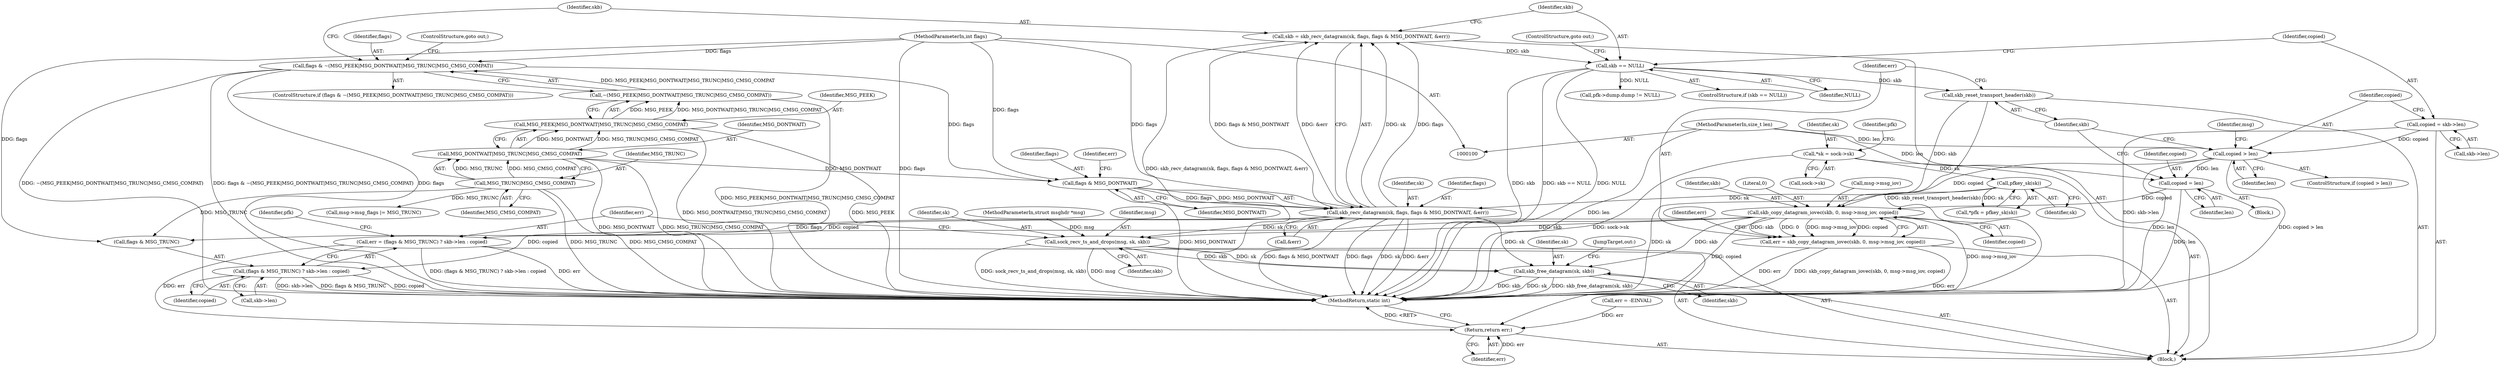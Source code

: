 digraph "0_linux_f3d3342602f8bcbf37d7c46641cb9bca7618eb1c_19@API" {
"1000174" [label="(Call,skb_copy_datagram_iovec(skb, 0, msg->msg_iov, copied))"];
"1000170" [label="(Call,skb_reset_transport_header(skb))"];
"1000148" [label="(Call,skb == NULL)"];
"1000137" [label="(Call,skb = skb_recv_datagram(sk, flags, flags & MSG_DONTWAIT, &err))"];
"1000139" [label="(Call,skb_recv_datagram(sk, flags, flags & MSG_DONTWAIT, &err))"];
"1000116" [label="(Call,pfkey_sk(sk))"];
"1000108" [label="(Call,*sk = sock->sk)"];
"1000142" [label="(Call,flags & MSG_DONTWAIT)"];
"1000126" [label="(Call,flags & ~(MSG_PEEK|MSG_DONTWAIT|MSG_TRUNC|MSG_CMSG_COMPAT))"];
"1000105" [label="(MethodParameterIn,int flags)"];
"1000128" [label="(Call,~(MSG_PEEK|MSG_DONTWAIT|MSG_TRUNC|MSG_CMSG_COMPAT))"];
"1000129" [label="(Call,MSG_PEEK|MSG_DONTWAIT|MSG_TRUNC|MSG_CMSG_COMPAT)"];
"1000131" [label="(Call,MSG_DONTWAIT|MSG_TRUNC|MSG_CMSG_COMPAT)"];
"1000133" [label="(Call,MSG_TRUNC|MSG_CMSG_COMPAT)"];
"1000158" [label="(Call,copied > len)"];
"1000152" [label="(Call,copied = skb->len)"];
"1000104" [label="(MethodParameterIn,size_t len)"];
"1000167" [label="(Call,copied = len)"];
"1000172" [label="(Call,err = skb_copy_datagram_iovec(skb, 0, msg->msg_iov, copied))"];
"1000225" [label="(Return,return err;)"];
"1000184" [label="(Call,sock_recv_ts_and_drops(msg, sk, skb))"];
"1000221" [label="(Call,skb_free_datagram(sk, skb))"];
"1000188" [label="(Call,err = (flags & MSG_TRUNC) ? skb->len : copied)"];
"1000190" [label="(Call,(flags & MSG_TRUNC) ? skb->len : copied)"];
"1000142" [label="(Call,flags & MSG_DONTWAIT)"];
"1000175" [label="(Identifier,skb)"];
"1000170" [label="(Call,skb_reset_transport_header(skb))"];
"1000149" [label="(Identifier,skb)"];
"1000139" [label="(Call,skb_recv_datagram(sk, flags, flags & MSG_DONTWAIT, &err))"];
"1000158" [label="(Call,copied > len)"];
"1000200" [label="(Call,pfk->dump.dump != NULL)"];
"1000129" [label="(Call,MSG_PEEK|MSG_DONTWAIT|MSG_TRUNC|MSG_CMSG_COMPAT)"];
"1000130" [label="(Identifier,MSG_PEEK)"];
"1000161" [label="(Block,)"];
"1000114" [label="(Call,*pfk = pfkey_sk(sk))"];
"1000169" [label="(Identifier,len)"];
"1000160" [label="(Identifier,len)"];
"1000106" [label="(Block,)"];
"1000172" [label="(Call,err = skb_copy_datagram_iovec(skb, 0, msg->msg_iov, copied))"];
"1000162" [label="(Call,msg->msg_flags |= MSG_TRUNC)"];
"1000159" [label="(Identifier,copied)"];
"1000105" [label="(MethodParameterIn,int flags)"];
"1000103" [label="(MethodParameterIn,struct msghdr *msg)"];
"1000203" [label="(Identifier,pfk)"];
"1000132" [label="(Identifier,MSG_DONTWAIT)"];
"1000125" [label="(ControlStructure,if (flags & ~(MSG_PEEK|MSG_DONTWAIT|MSG_TRUNC|MSG_CMSG_COMPAT)))"];
"1000167" [label="(Call,copied = len)"];
"1000224" [label="(JumpTarget,out:)"];
"1000143" [label="(Identifier,flags)"];
"1000180" [label="(Identifier,copied)"];
"1000157" [label="(ControlStructure,if (copied > len))"];
"1000171" [label="(Identifier,skb)"];
"1000108" [label="(Call,*sk = sock->sk)"];
"1000115" [label="(Identifier,pfk)"];
"1000134" [label="(Identifier,MSG_TRUNC)"];
"1000140" [label="(Identifier,sk)"];
"1000173" [label="(Identifier,err)"];
"1000144" [label="(Identifier,MSG_DONTWAIT)"];
"1000104" [label="(MethodParameterIn,size_t len)"];
"1000189" [label="(Identifier,err)"];
"1000126" [label="(Call,flags & ~(MSG_PEEK|MSG_DONTWAIT|MSG_TRUNC|MSG_CMSG_COMPAT))"];
"1000226" [label="(Identifier,err)"];
"1000147" [label="(ControlStructure,if (skb == NULL))"];
"1000117" [label="(Identifier,sk)"];
"1000141" [label="(Identifier,flags)"];
"1000174" [label="(Call,skb_copy_datagram_iovec(skb, 0, msg->msg_iov, copied))"];
"1000176" [label="(Literal,0)"];
"1000150" [label="(Identifier,NULL)"];
"1000110" [label="(Call,sock->sk)"];
"1000185" [label="(Identifier,msg)"];
"1000186" [label="(Identifier,sk)"];
"1000135" [label="(Identifier,MSG_CMSG_COMPAT)"];
"1000168" [label="(Identifier,copied)"];
"1000222" [label="(Identifier,sk)"];
"1000128" [label="(Call,~(MSG_PEEK|MSG_DONTWAIT|MSG_TRUNC|MSG_CMSG_COMPAT))"];
"1000136" [label="(ControlStructure,goto out;)"];
"1000116" [label="(Call,pfkey_sk(sk))"];
"1000133" [label="(Call,MSG_TRUNC|MSG_CMSG_COMPAT)"];
"1000187" [label="(Identifier,skb)"];
"1000184" [label="(Call,sock_recv_ts_and_drops(msg, sk, skb))"];
"1000188" [label="(Call,err = (flags & MSG_TRUNC) ? skb->len : copied)"];
"1000227" [label="(MethodReturn,static int)"];
"1000191" [label="(Call,flags & MSG_TRUNC)"];
"1000223" [label="(Identifier,skb)"];
"1000190" [label="(Call,(flags & MSG_TRUNC) ? skb->len : copied)"];
"1000109" [label="(Identifier,sk)"];
"1000194" [label="(Call,skb->len)"];
"1000152" [label="(Call,copied = skb->len)"];
"1000177" [label="(Call,msg->msg_iov)"];
"1000138" [label="(Identifier,skb)"];
"1000225" [label="(Return,return err;)"];
"1000127" [label="(Identifier,flags)"];
"1000164" [label="(Identifier,msg)"];
"1000154" [label="(Call,skb->len)"];
"1000131" [label="(Call,MSG_DONTWAIT|MSG_TRUNC|MSG_CMSG_COMPAT)"];
"1000182" [label="(Identifier,err)"];
"1000121" [label="(Call,err = -EINVAL)"];
"1000137" [label="(Call,skb = skb_recv_datagram(sk, flags, flags & MSG_DONTWAIT, &err))"];
"1000197" [label="(Identifier,copied)"];
"1000146" [label="(Identifier,err)"];
"1000148" [label="(Call,skb == NULL)"];
"1000153" [label="(Identifier,copied)"];
"1000221" [label="(Call,skb_free_datagram(sk, skb))"];
"1000145" [label="(Call,&err)"];
"1000151" [label="(ControlStructure,goto out;)"];
"1000174" -> "1000172"  [label="AST: "];
"1000174" -> "1000180"  [label="CFG: "];
"1000175" -> "1000174"  [label="AST: "];
"1000176" -> "1000174"  [label="AST: "];
"1000177" -> "1000174"  [label="AST: "];
"1000180" -> "1000174"  [label="AST: "];
"1000172" -> "1000174"  [label="CFG: "];
"1000174" -> "1000227"  [label="DDG: copied"];
"1000174" -> "1000227"  [label="DDG: msg->msg_iov"];
"1000174" -> "1000172"  [label="DDG: skb"];
"1000174" -> "1000172"  [label="DDG: 0"];
"1000174" -> "1000172"  [label="DDG: msg->msg_iov"];
"1000174" -> "1000172"  [label="DDG: copied"];
"1000170" -> "1000174"  [label="DDG: skb"];
"1000158" -> "1000174"  [label="DDG: copied"];
"1000167" -> "1000174"  [label="DDG: copied"];
"1000174" -> "1000184"  [label="DDG: skb"];
"1000174" -> "1000188"  [label="DDG: copied"];
"1000174" -> "1000190"  [label="DDG: copied"];
"1000174" -> "1000221"  [label="DDG: skb"];
"1000170" -> "1000106"  [label="AST: "];
"1000170" -> "1000171"  [label="CFG: "];
"1000171" -> "1000170"  [label="AST: "];
"1000173" -> "1000170"  [label="CFG: "];
"1000170" -> "1000227"  [label="DDG: skb_reset_transport_header(skb)"];
"1000148" -> "1000170"  [label="DDG: skb"];
"1000148" -> "1000147"  [label="AST: "];
"1000148" -> "1000150"  [label="CFG: "];
"1000149" -> "1000148"  [label="AST: "];
"1000150" -> "1000148"  [label="AST: "];
"1000151" -> "1000148"  [label="CFG: "];
"1000153" -> "1000148"  [label="CFG: "];
"1000148" -> "1000227"  [label="DDG: skb"];
"1000148" -> "1000227"  [label="DDG: skb == NULL"];
"1000148" -> "1000227"  [label="DDG: NULL"];
"1000137" -> "1000148"  [label="DDG: skb"];
"1000148" -> "1000200"  [label="DDG: NULL"];
"1000137" -> "1000106"  [label="AST: "];
"1000137" -> "1000139"  [label="CFG: "];
"1000138" -> "1000137"  [label="AST: "];
"1000139" -> "1000137"  [label="AST: "];
"1000149" -> "1000137"  [label="CFG: "];
"1000137" -> "1000227"  [label="DDG: skb_recv_datagram(sk, flags, flags & MSG_DONTWAIT, &err)"];
"1000139" -> "1000137"  [label="DDG: sk"];
"1000139" -> "1000137"  [label="DDG: flags"];
"1000139" -> "1000137"  [label="DDG: flags & MSG_DONTWAIT"];
"1000139" -> "1000137"  [label="DDG: &err"];
"1000139" -> "1000145"  [label="CFG: "];
"1000140" -> "1000139"  [label="AST: "];
"1000141" -> "1000139"  [label="AST: "];
"1000142" -> "1000139"  [label="AST: "];
"1000145" -> "1000139"  [label="AST: "];
"1000139" -> "1000227"  [label="DDG: flags & MSG_DONTWAIT"];
"1000139" -> "1000227"  [label="DDG: flags"];
"1000139" -> "1000227"  [label="DDG: sk"];
"1000139" -> "1000227"  [label="DDG: &err"];
"1000116" -> "1000139"  [label="DDG: sk"];
"1000142" -> "1000139"  [label="DDG: flags"];
"1000142" -> "1000139"  [label="DDG: MSG_DONTWAIT"];
"1000105" -> "1000139"  [label="DDG: flags"];
"1000139" -> "1000184"  [label="DDG: sk"];
"1000139" -> "1000191"  [label="DDG: flags"];
"1000139" -> "1000221"  [label="DDG: sk"];
"1000116" -> "1000114"  [label="AST: "];
"1000116" -> "1000117"  [label="CFG: "];
"1000117" -> "1000116"  [label="AST: "];
"1000114" -> "1000116"  [label="CFG: "];
"1000116" -> "1000227"  [label="DDG: sk"];
"1000116" -> "1000114"  [label="DDG: sk"];
"1000108" -> "1000116"  [label="DDG: sk"];
"1000108" -> "1000106"  [label="AST: "];
"1000108" -> "1000110"  [label="CFG: "];
"1000109" -> "1000108"  [label="AST: "];
"1000110" -> "1000108"  [label="AST: "];
"1000115" -> "1000108"  [label="CFG: "];
"1000108" -> "1000227"  [label="DDG: sock->sk"];
"1000142" -> "1000144"  [label="CFG: "];
"1000143" -> "1000142"  [label="AST: "];
"1000144" -> "1000142"  [label="AST: "];
"1000146" -> "1000142"  [label="CFG: "];
"1000142" -> "1000227"  [label="DDG: MSG_DONTWAIT"];
"1000126" -> "1000142"  [label="DDG: flags"];
"1000105" -> "1000142"  [label="DDG: flags"];
"1000131" -> "1000142"  [label="DDG: MSG_DONTWAIT"];
"1000126" -> "1000125"  [label="AST: "];
"1000126" -> "1000128"  [label="CFG: "];
"1000127" -> "1000126"  [label="AST: "];
"1000128" -> "1000126"  [label="AST: "];
"1000136" -> "1000126"  [label="CFG: "];
"1000138" -> "1000126"  [label="CFG: "];
"1000126" -> "1000227"  [label="DDG: ~(MSG_PEEK|MSG_DONTWAIT|MSG_TRUNC|MSG_CMSG_COMPAT)"];
"1000126" -> "1000227"  [label="DDG: flags & ~(MSG_PEEK|MSG_DONTWAIT|MSG_TRUNC|MSG_CMSG_COMPAT)"];
"1000126" -> "1000227"  [label="DDG: flags"];
"1000105" -> "1000126"  [label="DDG: flags"];
"1000128" -> "1000126"  [label="DDG: MSG_PEEK|MSG_DONTWAIT|MSG_TRUNC|MSG_CMSG_COMPAT"];
"1000105" -> "1000100"  [label="AST: "];
"1000105" -> "1000227"  [label="DDG: flags"];
"1000105" -> "1000191"  [label="DDG: flags"];
"1000128" -> "1000129"  [label="CFG: "];
"1000129" -> "1000128"  [label="AST: "];
"1000128" -> "1000227"  [label="DDG: MSG_PEEK|MSG_DONTWAIT|MSG_TRUNC|MSG_CMSG_COMPAT"];
"1000129" -> "1000128"  [label="DDG: MSG_PEEK"];
"1000129" -> "1000128"  [label="DDG: MSG_DONTWAIT|MSG_TRUNC|MSG_CMSG_COMPAT"];
"1000129" -> "1000131"  [label="CFG: "];
"1000130" -> "1000129"  [label="AST: "];
"1000131" -> "1000129"  [label="AST: "];
"1000129" -> "1000227"  [label="DDG: MSG_PEEK"];
"1000129" -> "1000227"  [label="DDG: MSG_DONTWAIT|MSG_TRUNC|MSG_CMSG_COMPAT"];
"1000131" -> "1000129"  [label="DDG: MSG_DONTWAIT"];
"1000131" -> "1000129"  [label="DDG: MSG_TRUNC|MSG_CMSG_COMPAT"];
"1000131" -> "1000133"  [label="CFG: "];
"1000132" -> "1000131"  [label="AST: "];
"1000133" -> "1000131"  [label="AST: "];
"1000131" -> "1000227"  [label="DDG: MSG_DONTWAIT"];
"1000131" -> "1000227"  [label="DDG: MSG_TRUNC|MSG_CMSG_COMPAT"];
"1000133" -> "1000131"  [label="DDG: MSG_TRUNC"];
"1000133" -> "1000131"  [label="DDG: MSG_CMSG_COMPAT"];
"1000133" -> "1000135"  [label="CFG: "];
"1000134" -> "1000133"  [label="AST: "];
"1000135" -> "1000133"  [label="AST: "];
"1000133" -> "1000227"  [label="DDG: MSG_TRUNC"];
"1000133" -> "1000227"  [label="DDG: MSG_CMSG_COMPAT"];
"1000133" -> "1000162"  [label="DDG: MSG_TRUNC"];
"1000133" -> "1000191"  [label="DDG: MSG_TRUNC"];
"1000158" -> "1000157"  [label="AST: "];
"1000158" -> "1000160"  [label="CFG: "];
"1000159" -> "1000158"  [label="AST: "];
"1000160" -> "1000158"  [label="AST: "];
"1000164" -> "1000158"  [label="CFG: "];
"1000171" -> "1000158"  [label="CFG: "];
"1000158" -> "1000227"  [label="DDG: len"];
"1000158" -> "1000227"  [label="DDG: copied > len"];
"1000152" -> "1000158"  [label="DDG: copied"];
"1000104" -> "1000158"  [label="DDG: len"];
"1000158" -> "1000167"  [label="DDG: len"];
"1000152" -> "1000106"  [label="AST: "];
"1000152" -> "1000154"  [label="CFG: "];
"1000153" -> "1000152"  [label="AST: "];
"1000154" -> "1000152"  [label="AST: "];
"1000159" -> "1000152"  [label="CFG: "];
"1000152" -> "1000227"  [label="DDG: skb->len"];
"1000104" -> "1000100"  [label="AST: "];
"1000104" -> "1000227"  [label="DDG: len"];
"1000104" -> "1000167"  [label="DDG: len"];
"1000167" -> "1000161"  [label="AST: "];
"1000167" -> "1000169"  [label="CFG: "];
"1000168" -> "1000167"  [label="AST: "];
"1000169" -> "1000167"  [label="AST: "];
"1000171" -> "1000167"  [label="CFG: "];
"1000167" -> "1000227"  [label="DDG: len"];
"1000172" -> "1000106"  [label="AST: "];
"1000173" -> "1000172"  [label="AST: "];
"1000182" -> "1000172"  [label="CFG: "];
"1000172" -> "1000227"  [label="DDG: err"];
"1000172" -> "1000227"  [label="DDG: skb_copy_datagram_iovec(skb, 0, msg->msg_iov, copied)"];
"1000172" -> "1000225"  [label="DDG: err"];
"1000225" -> "1000106"  [label="AST: "];
"1000225" -> "1000226"  [label="CFG: "];
"1000226" -> "1000225"  [label="AST: "];
"1000227" -> "1000225"  [label="CFG: "];
"1000225" -> "1000227"  [label="DDG: <RET>"];
"1000226" -> "1000225"  [label="DDG: err"];
"1000188" -> "1000225"  [label="DDG: err"];
"1000121" -> "1000225"  [label="DDG: err"];
"1000184" -> "1000106"  [label="AST: "];
"1000184" -> "1000187"  [label="CFG: "];
"1000185" -> "1000184"  [label="AST: "];
"1000186" -> "1000184"  [label="AST: "];
"1000187" -> "1000184"  [label="AST: "];
"1000189" -> "1000184"  [label="CFG: "];
"1000184" -> "1000227"  [label="DDG: msg"];
"1000184" -> "1000227"  [label="DDG: sock_recv_ts_and_drops(msg, sk, skb)"];
"1000103" -> "1000184"  [label="DDG: msg"];
"1000184" -> "1000221"  [label="DDG: sk"];
"1000184" -> "1000221"  [label="DDG: skb"];
"1000221" -> "1000106"  [label="AST: "];
"1000221" -> "1000223"  [label="CFG: "];
"1000222" -> "1000221"  [label="AST: "];
"1000223" -> "1000221"  [label="AST: "];
"1000224" -> "1000221"  [label="CFG: "];
"1000221" -> "1000227"  [label="DDG: skb_free_datagram(sk, skb)"];
"1000221" -> "1000227"  [label="DDG: skb"];
"1000221" -> "1000227"  [label="DDG: sk"];
"1000188" -> "1000106"  [label="AST: "];
"1000188" -> "1000190"  [label="CFG: "];
"1000189" -> "1000188"  [label="AST: "];
"1000190" -> "1000188"  [label="AST: "];
"1000203" -> "1000188"  [label="CFG: "];
"1000188" -> "1000227"  [label="DDG: (flags & MSG_TRUNC) ? skb->len : copied"];
"1000188" -> "1000227"  [label="DDG: err"];
"1000190" -> "1000194"  [label="CFG: "];
"1000190" -> "1000197"  [label="CFG: "];
"1000191" -> "1000190"  [label="AST: "];
"1000194" -> "1000190"  [label="AST: "];
"1000197" -> "1000190"  [label="AST: "];
"1000190" -> "1000227"  [label="DDG: skb->len"];
"1000190" -> "1000227"  [label="DDG: flags & MSG_TRUNC"];
"1000190" -> "1000227"  [label="DDG: copied"];
}
